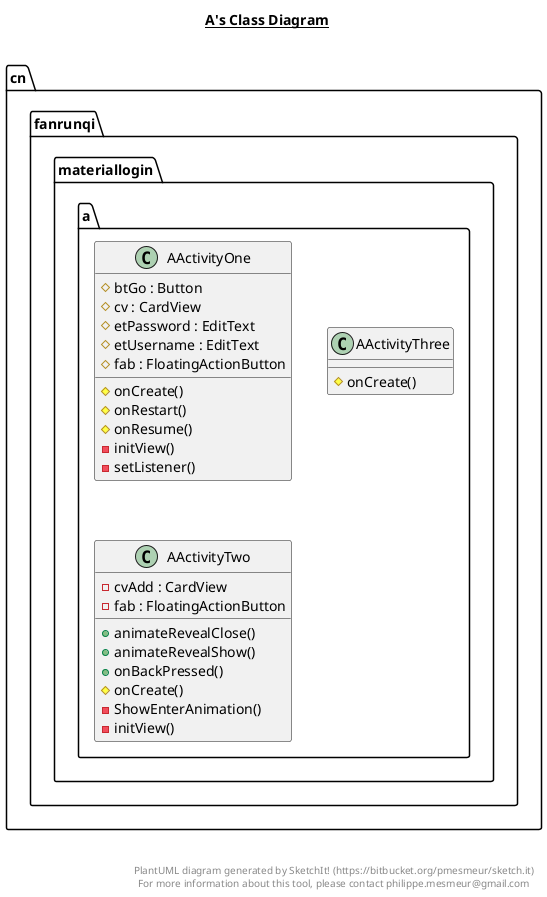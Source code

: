 @startuml

title __A's Class Diagram__\n

  namespace cn.fanrunqi.materiallogin {
    namespace a {
      class cn.fanrunqi.materiallogin.a.AActivityOne {
          # btGo : Button
          # cv : CardView
          # etPassword : EditText
          # etUsername : EditText
          # fab : FloatingActionButton
          # onCreate()
          # onRestart()
          # onResume()
          - initView()
          - setListener()
      }
    }
  }
  

  namespace cn.fanrunqi.materiallogin {
    namespace a {
      class cn.fanrunqi.materiallogin.a.AActivityThree {
          # onCreate()
      }
    }
  }
  

  namespace cn.fanrunqi.materiallogin {
    namespace a {
      class cn.fanrunqi.materiallogin.a.AActivityTwo {
          - cvAdd : CardView
          - fab : FloatingActionButton
          + animateRevealClose()
          + animateRevealShow()
          + onBackPressed()
          # onCreate()
          - ShowEnterAnimation()
          - initView()
      }
    }
  }
  



right footer


PlantUML diagram generated by SketchIt! (https://bitbucket.org/pmesmeur/sketch.it)
For more information about this tool, please contact philippe.mesmeur@gmail.com
endfooter

@enduml
